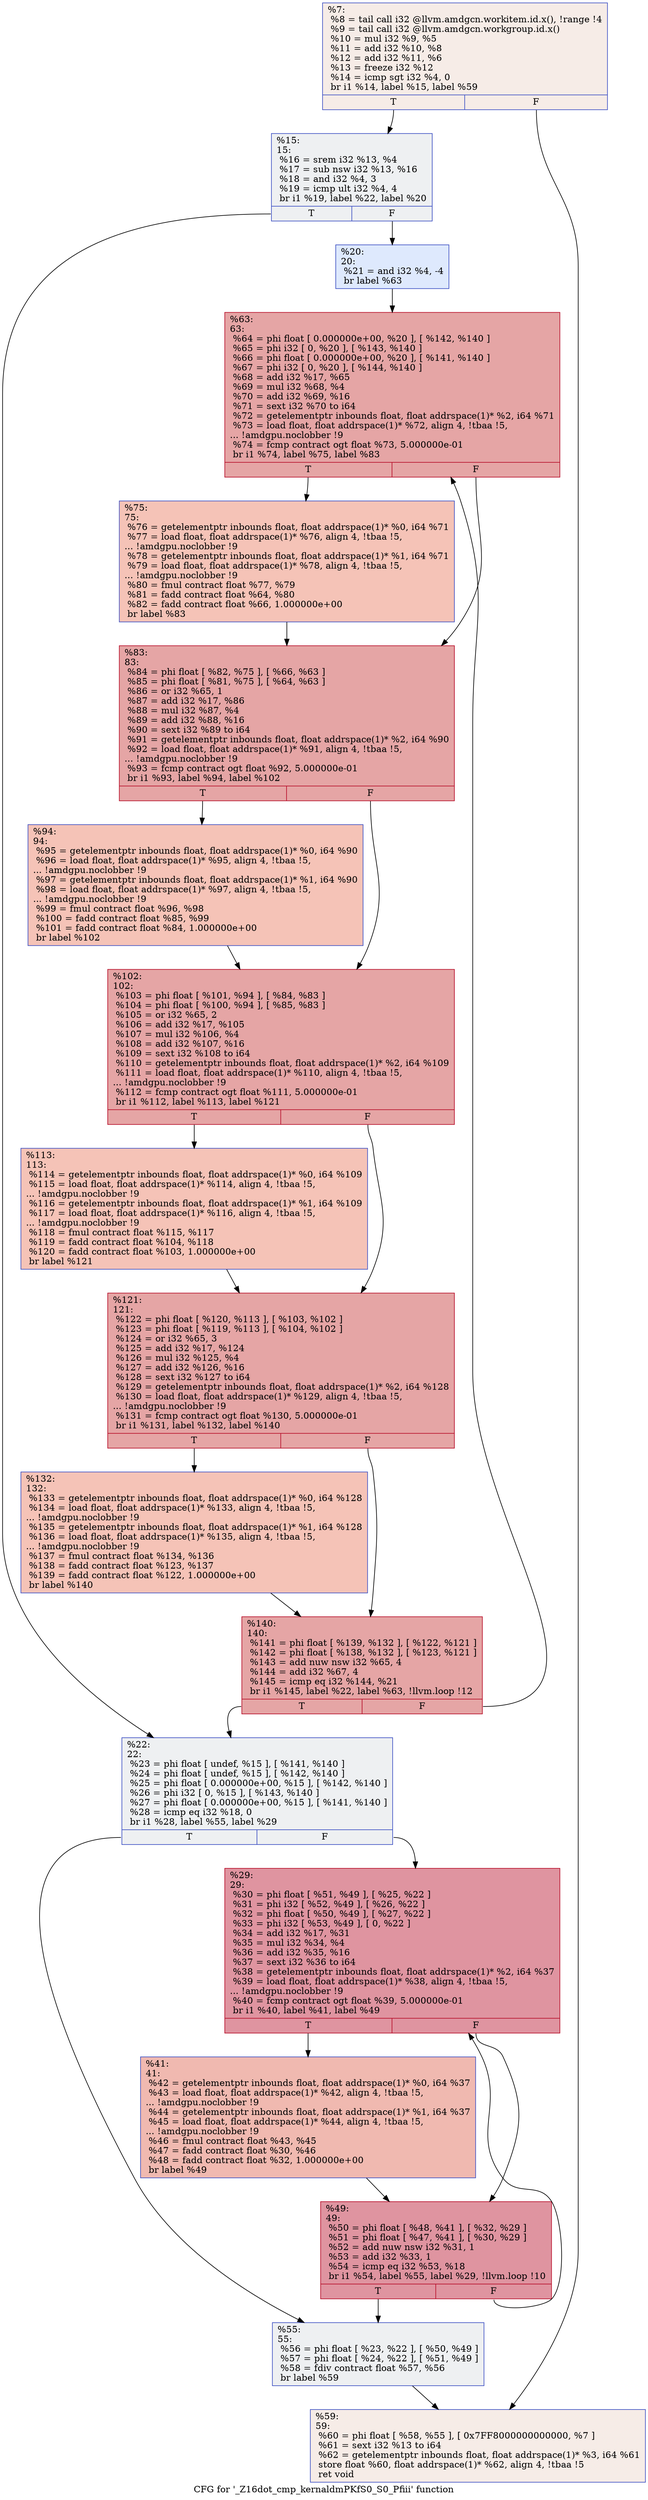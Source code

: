 digraph "CFG for '_Z16dot_cmp_kernaldmPKfS0_S0_Pfiii' function" {
	label="CFG for '_Z16dot_cmp_kernaldmPKfS0_S0_Pfiii' function";

	Node0x4547a30 [shape=record,color="#3d50c3ff", style=filled, fillcolor="#ead5c970",label="{%7:\l  %8 = tail call i32 @llvm.amdgcn.workitem.id.x(), !range !4\l  %9 = tail call i32 @llvm.amdgcn.workgroup.id.x()\l  %10 = mul i32 %9, %5\l  %11 = add i32 %10, %8\l  %12 = add i32 %11, %6\l  %13 = freeze i32 %12\l  %14 = icmp sgt i32 %4, 0\l  br i1 %14, label %15, label %59\l|{<s0>T|<s1>F}}"];
	Node0x4547a30:s0 -> Node0x45492b0;
	Node0x4547a30:s1 -> Node0x4549340;
	Node0x45492b0 [shape=record,color="#3d50c3ff", style=filled, fillcolor="#d9dce170",label="{%15:\l15:                                               \l  %16 = srem i32 %13, %4\l  %17 = sub nsw i32 %13, %16\l  %18 = and i32 %4, 3\l  %19 = icmp ult i32 %4, 4\l  br i1 %19, label %22, label %20\l|{<s0>T|<s1>F}}"];
	Node0x45492b0:s0 -> Node0x45497a0;
	Node0x45492b0:s1 -> Node0x45497f0;
	Node0x45497f0 [shape=record,color="#3d50c3ff", style=filled, fillcolor="#b5cdfa70",label="{%20:\l20:                                               \l  %21 = and i32 %4, -4\l  br label %63\l}"];
	Node0x45497f0 -> Node0x45499f0;
	Node0x45497a0 [shape=record,color="#3d50c3ff", style=filled, fillcolor="#d9dce170",label="{%22:\l22:                                               \l  %23 = phi float [ undef, %15 ], [ %141, %140 ]\l  %24 = phi float [ undef, %15 ], [ %142, %140 ]\l  %25 = phi float [ 0.000000e+00, %15 ], [ %142, %140 ]\l  %26 = phi i32 [ 0, %15 ], [ %143, %140 ]\l  %27 = phi float [ 0.000000e+00, %15 ], [ %141, %140 ]\l  %28 = icmp eq i32 %18, 0\l  br i1 %28, label %55, label %29\l|{<s0>T|<s1>F}}"];
	Node0x45497a0:s0 -> Node0x454aec0;
	Node0x45497a0:s1 -> Node0x454af50;
	Node0x454af50 [shape=record,color="#b70d28ff", style=filled, fillcolor="#b70d2870",label="{%29:\l29:                                               \l  %30 = phi float [ %51, %49 ], [ %25, %22 ]\l  %31 = phi i32 [ %52, %49 ], [ %26, %22 ]\l  %32 = phi float [ %50, %49 ], [ %27, %22 ]\l  %33 = phi i32 [ %53, %49 ], [ 0, %22 ]\l  %34 = add i32 %17, %31\l  %35 = mul i32 %34, %4\l  %36 = add i32 %35, %16\l  %37 = sext i32 %36 to i64\l  %38 = getelementptr inbounds float, float addrspace(1)* %2, i64 %37\l  %39 = load float, float addrspace(1)* %38, align 4, !tbaa !5,\l... !amdgpu.noclobber !9\l  %40 = fcmp contract ogt float %39, 5.000000e-01\l  br i1 %40, label %41, label %49\l|{<s0>T|<s1>F}}"];
	Node0x454af50:s0 -> Node0x454bde0;
	Node0x454af50:s1 -> Node0x454b0c0;
	Node0x454bde0 [shape=record,color="#3d50c3ff", style=filled, fillcolor="#de614d70",label="{%41:\l41:                                               \l  %42 = getelementptr inbounds float, float addrspace(1)* %0, i64 %37\l  %43 = load float, float addrspace(1)* %42, align 4, !tbaa !5,\l... !amdgpu.noclobber !9\l  %44 = getelementptr inbounds float, float addrspace(1)* %1, i64 %37\l  %45 = load float, float addrspace(1)* %44, align 4, !tbaa !5,\l... !amdgpu.noclobber !9\l  %46 = fmul contract float %43, %45\l  %47 = fadd contract float %30, %46\l  %48 = fadd contract float %32, 1.000000e+00\l  br label %49\l}"];
	Node0x454bde0 -> Node0x454b0c0;
	Node0x454b0c0 [shape=record,color="#b70d28ff", style=filled, fillcolor="#b70d2870",label="{%49:\l49:                                               \l  %50 = phi float [ %48, %41 ], [ %32, %29 ]\l  %51 = phi float [ %47, %41 ], [ %30, %29 ]\l  %52 = add nuw nsw i32 %31, 1\l  %53 = add i32 %33, 1\l  %54 = icmp eq i32 %53, %18\l  br i1 %54, label %55, label %29, !llvm.loop !10\l|{<s0>T|<s1>F}}"];
	Node0x454b0c0:s0 -> Node0x454aec0;
	Node0x454b0c0:s1 -> Node0x454af50;
	Node0x454aec0 [shape=record,color="#3d50c3ff", style=filled, fillcolor="#d9dce170",label="{%55:\l55:                                               \l  %56 = phi float [ %23, %22 ], [ %50, %49 ]\l  %57 = phi float [ %24, %22 ], [ %51, %49 ]\l  %58 = fdiv contract float %57, %56\l  br label %59\l}"];
	Node0x454aec0 -> Node0x4549340;
	Node0x4549340 [shape=record,color="#3d50c3ff", style=filled, fillcolor="#ead5c970",label="{%59:\l59:                                               \l  %60 = phi float [ %58, %55 ], [ 0x7FF8000000000000, %7 ]\l  %61 = sext i32 %13 to i64\l  %62 = getelementptr inbounds float, float addrspace(1)* %3, i64 %61\l  store float %60, float addrspace(1)* %62, align 4, !tbaa !5\l  ret void\l}"];
	Node0x45499f0 [shape=record,color="#b70d28ff", style=filled, fillcolor="#c5333470",label="{%63:\l63:                                               \l  %64 = phi float [ 0.000000e+00, %20 ], [ %142, %140 ]\l  %65 = phi i32 [ 0, %20 ], [ %143, %140 ]\l  %66 = phi float [ 0.000000e+00, %20 ], [ %141, %140 ]\l  %67 = phi i32 [ 0, %20 ], [ %144, %140 ]\l  %68 = add i32 %17, %65\l  %69 = mul i32 %68, %4\l  %70 = add i32 %69, %16\l  %71 = sext i32 %70 to i64\l  %72 = getelementptr inbounds float, float addrspace(1)* %2, i64 %71\l  %73 = load float, float addrspace(1)* %72, align 4, !tbaa !5,\l... !amdgpu.noclobber !9\l  %74 = fcmp contract ogt float %73, 5.000000e-01\l  br i1 %74, label %75, label %83\l|{<s0>T|<s1>F}}"];
	Node0x45499f0:s0 -> Node0x454b600;
	Node0x45499f0:s1 -> Node0x454e1c0;
	Node0x454b600 [shape=record,color="#3d50c3ff", style=filled, fillcolor="#e8765c70",label="{%75:\l75:                                               \l  %76 = getelementptr inbounds float, float addrspace(1)* %0, i64 %71\l  %77 = load float, float addrspace(1)* %76, align 4, !tbaa !5,\l... !amdgpu.noclobber !9\l  %78 = getelementptr inbounds float, float addrspace(1)* %1, i64 %71\l  %79 = load float, float addrspace(1)* %78, align 4, !tbaa !5,\l... !amdgpu.noclobber !9\l  %80 = fmul contract float %77, %79\l  %81 = fadd contract float %64, %80\l  %82 = fadd contract float %66, 1.000000e+00\l  br label %83\l}"];
	Node0x454b600 -> Node0x454e1c0;
	Node0x454e1c0 [shape=record,color="#b70d28ff", style=filled, fillcolor="#c5333470",label="{%83:\l83:                                               \l  %84 = phi float [ %82, %75 ], [ %66, %63 ]\l  %85 = phi float [ %81, %75 ], [ %64, %63 ]\l  %86 = or i32 %65, 1\l  %87 = add i32 %17, %86\l  %88 = mul i32 %87, %4\l  %89 = add i32 %88, %16\l  %90 = sext i32 %89 to i64\l  %91 = getelementptr inbounds float, float addrspace(1)* %2, i64 %90\l  %92 = load float, float addrspace(1)* %91, align 4, !tbaa !5,\l... !amdgpu.noclobber !9\l  %93 = fcmp contract ogt float %92, 5.000000e-01\l  br i1 %93, label %94, label %102\l|{<s0>T|<s1>F}}"];
	Node0x454e1c0:s0 -> Node0x454ed30;
	Node0x454e1c0:s1 -> Node0x454edc0;
	Node0x454ed30 [shape=record,color="#3d50c3ff", style=filled, fillcolor="#e8765c70",label="{%94:\l94:                                               \l  %95 = getelementptr inbounds float, float addrspace(1)* %0, i64 %90\l  %96 = load float, float addrspace(1)* %95, align 4, !tbaa !5,\l... !amdgpu.noclobber !9\l  %97 = getelementptr inbounds float, float addrspace(1)* %1, i64 %90\l  %98 = load float, float addrspace(1)* %97, align 4, !tbaa !5,\l... !amdgpu.noclobber !9\l  %99 = fmul contract float %96, %98\l  %100 = fadd contract float %85, %99\l  %101 = fadd contract float %84, 1.000000e+00\l  br label %102\l}"];
	Node0x454ed30 -> Node0x454edc0;
	Node0x454edc0 [shape=record,color="#b70d28ff", style=filled, fillcolor="#c5333470",label="{%102:\l102:                                              \l  %103 = phi float [ %101, %94 ], [ %84, %83 ]\l  %104 = phi float [ %100, %94 ], [ %85, %83 ]\l  %105 = or i32 %65, 2\l  %106 = add i32 %17, %105\l  %107 = mul i32 %106, %4\l  %108 = add i32 %107, %16\l  %109 = sext i32 %108 to i64\l  %110 = getelementptr inbounds float, float addrspace(1)* %2, i64 %109\l  %111 = load float, float addrspace(1)* %110, align 4, !tbaa !5,\l... !amdgpu.noclobber !9\l  %112 = fcmp contract ogt float %111, 5.000000e-01\l  br i1 %112, label %113, label %121\l|{<s0>T|<s1>F}}"];
	Node0x454edc0:s0 -> Node0x454f930;
	Node0x454edc0:s1 -> Node0x454f9c0;
	Node0x454f930 [shape=record,color="#3d50c3ff", style=filled, fillcolor="#e8765c70",label="{%113:\l113:                                              \l  %114 = getelementptr inbounds float, float addrspace(1)* %0, i64 %109\l  %115 = load float, float addrspace(1)* %114, align 4, !tbaa !5,\l... !amdgpu.noclobber !9\l  %116 = getelementptr inbounds float, float addrspace(1)* %1, i64 %109\l  %117 = load float, float addrspace(1)* %116, align 4, !tbaa !5,\l... !amdgpu.noclobber !9\l  %118 = fmul contract float %115, %117\l  %119 = fadd contract float %104, %118\l  %120 = fadd contract float %103, 1.000000e+00\l  br label %121\l}"];
	Node0x454f930 -> Node0x454f9c0;
	Node0x454f9c0 [shape=record,color="#b70d28ff", style=filled, fillcolor="#c5333470",label="{%121:\l121:                                              \l  %122 = phi float [ %120, %113 ], [ %103, %102 ]\l  %123 = phi float [ %119, %113 ], [ %104, %102 ]\l  %124 = or i32 %65, 3\l  %125 = add i32 %17, %124\l  %126 = mul i32 %125, %4\l  %127 = add i32 %126, %16\l  %128 = sext i32 %127 to i64\l  %129 = getelementptr inbounds float, float addrspace(1)* %2, i64 %128\l  %130 = load float, float addrspace(1)* %129, align 4, !tbaa !5,\l... !amdgpu.noclobber !9\l  %131 = fcmp contract ogt float %130, 5.000000e-01\l  br i1 %131, label %132, label %140\l|{<s0>T|<s1>F}}"];
	Node0x454f9c0:s0 -> Node0x454db90;
	Node0x454f9c0:s1 -> Node0x4549f00;
	Node0x454db90 [shape=record,color="#3d50c3ff", style=filled, fillcolor="#e8765c70",label="{%132:\l132:                                              \l  %133 = getelementptr inbounds float, float addrspace(1)* %0, i64 %128\l  %134 = load float, float addrspace(1)* %133, align 4, !tbaa !5,\l... !amdgpu.noclobber !9\l  %135 = getelementptr inbounds float, float addrspace(1)* %1, i64 %128\l  %136 = load float, float addrspace(1)* %135, align 4, !tbaa !5,\l... !amdgpu.noclobber !9\l  %137 = fmul contract float %134, %136\l  %138 = fadd contract float %123, %137\l  %139 = fadd contract float %122, 1.000000e+00\l  br label %140\l}"];
	Node0x454db90 -> Node0x4549f00;
	Node0x4549f00 [shape=record,color="#b70d28ff", style=filled, fillcolor="#c5333470",label="{%140:\l140:                                              \l  %141 = phi float [ %139, %132 ], [ %122, %121 ]\l  %142 = phi float [ %138, %132 ], [ %123, %121 ]\l  %143 = add nuw nsw i32 %65, 4\l  %144 = add i32 %67, 4\l  %145 = icmp eq i32 %144, %21\l  br i1 %145, label %22, label %63, !llvm.loop !12\l|{<s0>T|<s1>F}}"];
	Node0x4549f00:s0 -> Node0x45497a0;
	Node0x4549f00:s1 -> Node0x45499f0;
}
